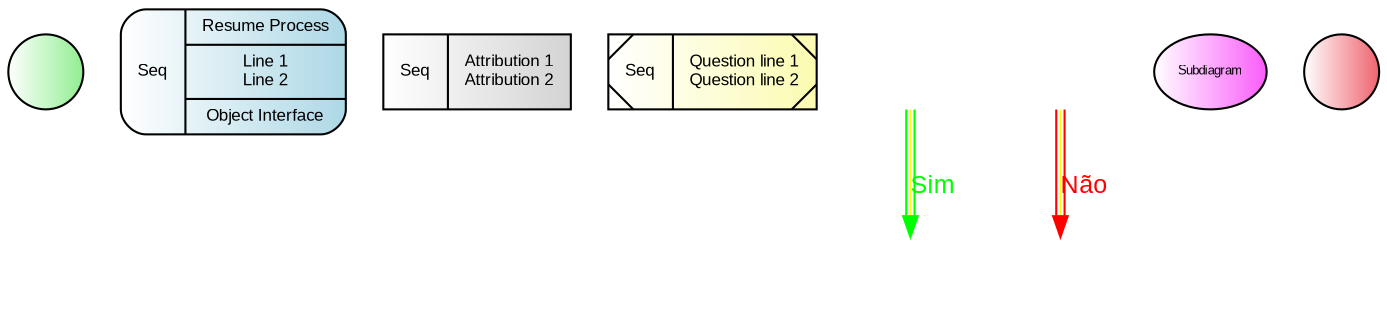 digraph R {
    nodeini [
                shape=circle,
                style="filled",
                fillcolor="white:lightgreen",
                label=""
            ]
    node001 [
                fontname = "Arial",
                fontsize = 8,
                shape=record,
                style="rounded,filled",
                fillcolor="white:lightblue"
                label="Seq|{Resume Process|Line 1\nLine 2|Object Interface}"
            ]
    node002 [
                fontname = "Arial",
                fontsize = 8,
                shape=record,
                style="filled",
                fillcolor="white:lightgray"
                label="Seq|{Attribution 1\nAttribution 2}"
            ]
    node003 [
                fontname = "Arial",
                fontsize = 8,
                shape=record,
                style="diagonals,filled",
                fillcolor="white:#fbfbb1"
                label="Seq|{Question line 1\nQuestion line 2}"
            ]
    node004 [
                fontname = "Arial",
                fontsize = 8,
                shape = none,
                style=invisible
                label=""
            ]
    node005 [
                fontname = "Arial",
                fontsize = 8,
                shape = none,
                style=invisible
                label=""
            ]
    node006 [
                fontname = "Arial",
                fontsize = 8,
                shape = none,
                style=invisible
                label=""
            ]
    node007 [
                fontname = "Arial",
                fontsize = 8,
                shape = none,
                style=invisible
                label=""
            ]
    nodeint [
                fontname = "Arial",
                fontsize = 6,
                shape=ellipse,
                style="filled",
                fillcolor="white:#fa5cfa",
                label="Subdiagram"
            ]
    nodefin [
                shape=circle,
                style="filled",
                fillcolor="white:#ee636e",
                label=""
            ]
    node004 -> node005 [fontname = "Arial", fontsize = 12, fontcolor="green", color="green:yellow:green", label="Sim"]
    node006 -> node007 [fontname = "Arial", fontsize = 12, fontcolor="red", color="red:yellow:red", label="Não"]
}